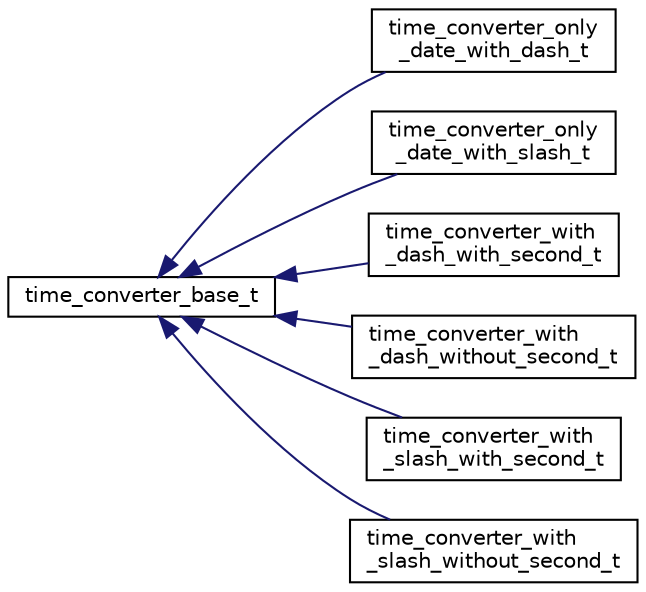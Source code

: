 digraph "Graphical Class Hierarchy"
{
 // LATEX_PDF_SIZE
  edge [fontname="Helvetica",fontsize="10",labelfontname="Helvetica",labelfontsize="10"];
  node [fontname="Helvetica",fontsize="10",shape=record];
  rankdir="LR";
  Node0 [label="time_converter_base_t",height=0.2,width=0.4,color="black", fillcolor="white", style="filled",URL="$classtime__converter__base__t.html",tooltip="Abstract base class of some Regular Expression of date/time format."];
  Node0 -> Node1 [dir="back",color="midnightblue",fontsize="10",style="solid",fontname="Helvetica"];
  Node1 [label="time_converter_only\l_date_with_dash_t",height=0.2,width=0.4,color="black", fillcolor="white", style="filled",URL="$classtime__converter__only__date__with__dash__t.html",tooltip="Regular Expression with format : \"YY-MM-DD\"."];
  Node0 -> Node2 [dir="back",color="midnightblue",fontsize="10",style="solid",fontname="Helvetica"];
  Node2 [label="time_converter_only\l_date_with_slash_t",height=0.2,width=0.4,color="black", fillcolor="white", style="filled",URL="$classtime__converter__only__date__with__slash__t.html",tooltip="Regular Expression with format : \"YY/MM/DD\"."];
  Node0 -> Node3 [dir="back",color="midnightblue",fontsize="10",style="solid",fontname="Helvetica"];
  Node3 [label="time_converter_with\l_dash_with_second_t",height=0.2,width=0.4,color="black", fillcolor="white", style="filled",URL="$classtime__converter__with__dash__with__second__t.html",tooltip="Regular Expression with format : \"YY-MM-DD HH:MM:SS\"."];
  Node0 -> Node4 [dir="back",color="midnightblue",fontsize="10",style="solid",fontname="Helvetica"];
  Node4 [label="time_converter_with\l_dash_without_second_t",height=0.2,width=0.4,color="black", fillcolor="white", style="filled",URL="$classtime__converter__with__dash__without__second__t.html",tooltip="Regular Expression with format : \"YY-MM-DD HH:MM\"."];
  Node0 -> Node5 [dir="back",color="midnightblue",fontsize="10",style="solid",fontname="Helvetica"];
  Node5 [label="time_converter_with\l_slash_with_second_t",height=0.2,width=0.4,color="black", fillcolor="white", style="filled",URL="$classtime__converter__with__slash__with__second__t.html",tooltip="Regular Expression with format : \"YY/MM/DD HH:MM:SS\"."];
  Node0 -> Node6 [dir="back",color="midnightblue",fontsize="10",style="solid",fontname="Helvetica"];
  Node6 [label="time_converter_with\l_slash_without_second_t",height=0.2,width=0.4,color="black", fillcolor="white", style="filled",URL="$classtime__converter__with__slash__without__second__t.html",tooltip="Regular Expression with format : \"YY/MM/DD HH:MM\"."];
}
